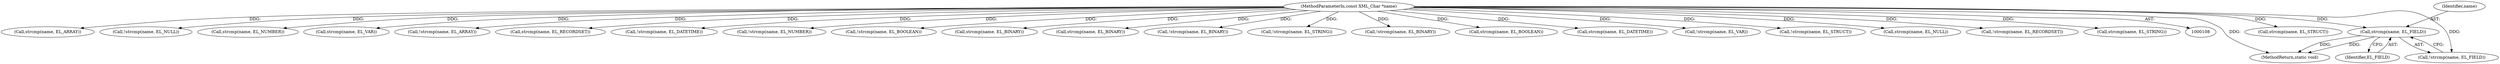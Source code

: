 digraph "0_php-src_6045de69c7dedcba3eadf7c4bba424b19c81d00d_0@API" {
"1000563" [label="(Call,strcmp(name, EL_FIELD))"];
"1000110" [label="(MethodParameterIn,const XML_Char *name)"];
"1000161" [label="(Call,strcmp(name, EL_STRUCT))"];
"1000580" [label="(MethodReturn,static void)"];
"1000564" [label="(Identifier,name)"];
"1000156" [label="(Call,strcmp(name, EL_ARRAY))"];
"1000150" [label="(Call,!strcmp(name, EL_NULL))"];
"1000141" [label="(Call,strcmp(name, EL_NUMBER))"];
"1000544" [label="(Call,strcmp(name, EL_VAR))"];
"1000155" [label="(Call,!strcmp(name, EL_ARRAY))"];
"1000166" [label="(Call,strcmp(name, EL_RECORDSET))"];
"1000565" [label="(Identifier,EL_FIELD)"];
"1000174" [label="(Call,!strcmp(name, EL_DATETIME))"];
"1000140" [label="(Call,!strcmp(name, EL_NUMBER))"];
"1000110" [label="(MethodParameterIn,const XML_Char *name)"];
"1000145" [label="(Call,!strcmp(name, EL_BOOLEAN))"];
"1000171" [label="(Call,strcmp(name, EL_BINARY))"];
"1000214" [label="(Call,strcmp(name, EL_BINARY))"];
"1000213" [label="(Call,!strcmp(name, EL_BINARY))"];
"1000135" [label="(Call,!strcmp(name, EL_STRING))"];
"1000170" [label="(Call,!strcmp(name, EL_BINARY))"];
"1000146" [label="(Call,strcmp(name, EL_BOOLEAN))"];
"1000175" [label="(Call,strcmp(name, EL_DATETIME))"];
"1000543" [label="(Call,!strcmp(name, EL_VAR))"];
"1000160" [label="(Call,!strcmp(name, EL_STRUCT))"];
"1000563" [label="(Call,strcmp(name, EL_FIELD))"];
"1000562" [label="(Call,!strcmp(name, EL_FIELD))"];
"1000151" [label="(Call,strcmp(name, EL_NULL))"];
"1000165" [label="(Call,!strcmp(name, EL_RECORDSET))"];
"1000136" [label="(Call,strcmp(name, EL_STRING))"];
"1000563" -> "1000562"  [label="AST: "];
"1000563" -> "1000565"  [label="CFG: "];
"1000564" -> "1000563"  [label="AST: "];
"1000565" -> "1000563"  [label="AST: "];
"1000562" -> "1000563"  [label="CFG: "];
"1000563" -> "1000580"  [label="DDG: "];
"1000563" -> "1000580"  [label="DDG: "];
"1000110" -> "1000563"  [label="DDG: "];
"1000110" -> "1000108"  [label="AST: "];
"1000110" -> "1000580"  [label="DDG: "];
"1000110" -> "1000135"  [label="DDG: "];
"1000110" -> "1000136"  [label="DDG: "];
"1000110" -> "1000140"  [label="DDG: "];
"1000110" -> "1000141"  [label="DDG: "];
"1000110" -> "1000145"  [label="DDG: "];
"1000110" -> "1000146"  [label="DDG: "];
"1000110" -> "1000150"  [label="DDG: "];
"1000110" -> "1000151"  [label="DDG: "];
"1000110" -> "1000155"  [label="DDG: "];
"1000110" -> "1000156"  [label="DDG: "];
"1000110" -> "1000160"  [label="DDG: "];
"1000110" -> "1000161"  [label="DDG: "];
"1000110" -> "1000165"  [label="DDG: "];
"1000110" -> "1000166"  [label="DDG: "];
"1000110" -> "1000170"  [label="DDG: "];
"1000110" -> "1000171"  [label="DDG: "];
"1000110" -> "1000174"  [label="DDG: "];
"1000110" -> "1000175"  [label="DDG: "];
"1000110" -> "1000213"  [label="DDG: "];
"1000110" -> "1000214"  [label="DDG: "];
"1000110" -> "1000543"  [label="DDG: "];
"1000110" -> "1000544"  [label="DDG: "];
"1000110" -> "1000562"  [label="DDG: "];
}
